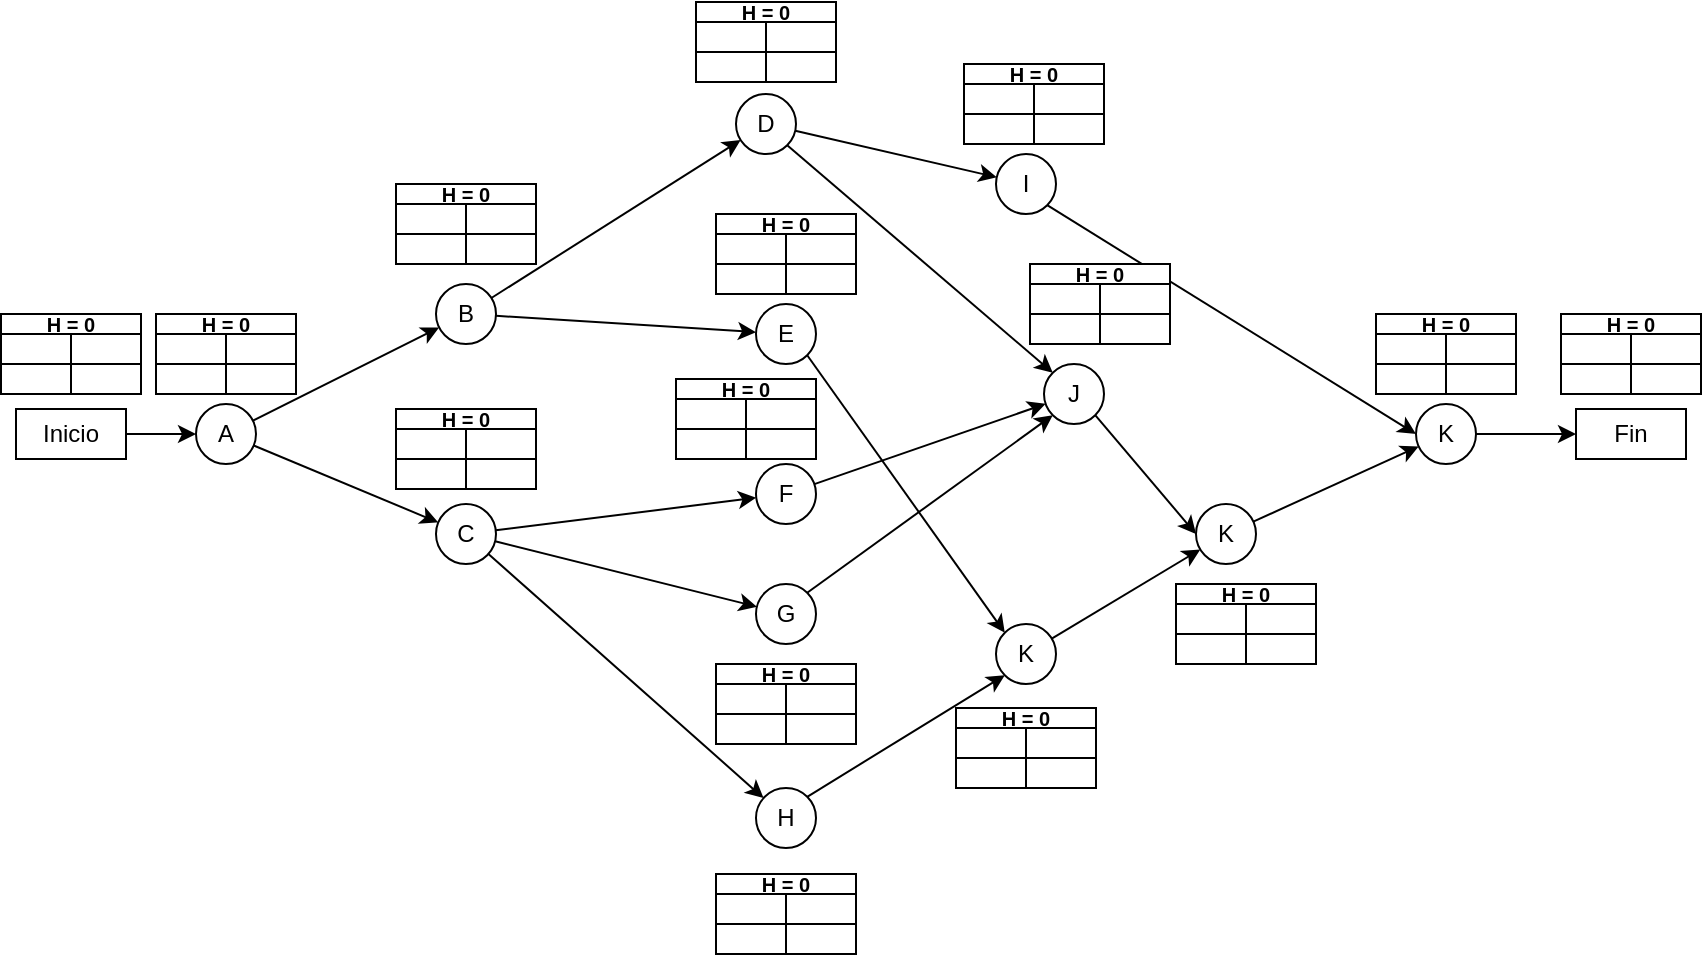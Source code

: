 <mxfile version="17.2.4" type="github">
  <diagram id="voCnp6elKcKqAdhm_QXs" name="Page-1">
    <mxGraphModel dx="1185" dy="635" grid="1" gridSize="10" guides="1" tooltips="1" connect="1" arrows="1" fold="1" page="1" pageScale="1" pageWidth="827" pageHeight="1169" math="0" shadow="0">
      <root>
        <mxCell id="0" />
        <mxCell id="1" parent="0" />
        <mxCell id="SKfT4HgJWaICBLoS1D5a-16" value="" style="edgeStyle=none;rounded=0;orthogonalLoop=1;jettySize=auto;html=1;shadow=0;fillColor=#66FFFF;" edge="1" parent="1" source="SKfT4HgJWaICBLoS1D5a-9" target="SKfT4HgJWaICBLoS1D5a-15">
          <mxGeometry relative="1" as="geometry" />
        </mxCell>
        <mxCell id="SKfT4HgJWaICBLoS1D5a-18" value="" style="edgeStyle=none;rounded=0;orthogonalLoop=1;jettySize=auto;html=1;" edge="1" parent="1" source="SKfT4HgJWaICBLoS1D5a-9" target="SKfT4HgJWaICBLoS1D5a-17">
          <mxGeometry relative="1" as="geometry" />
        </mxCell>
        <mxCell id="SKfT4HgJWaICBLoS1D5a-9" value="A" style="ellipse;whiteSpace=wrap;html=1;aspect=fixed;" vertex="1" parent="1">
          <mxGeometry x="110" y="330" width="30" height="30" as="geometry" />
        </mxCell>
        <mxCell id="SKfT4HgJWaICBLoS1D5a-25" value="" style="edgeStyle=none;rounded=0;orthogonalLoop=1;jettySize=auto;html=1;shadow=0;fillColor=#66FFFF;" edge="1" parent="1" source="SKfT4HgJWaICBLoS1D5a-15" target="SKfT4HgJWaICBLoS1D5a-24">
          <mxGeometry relative="1" as="geometry" />
        </mxCell>
        <mxCell id="SKfT4HgJWaICBLoS1D5a-27" value="" style="edgeStyle=none;rounded=0;orthogonalLoop=1;jettySize=auto;html=1;" edge="1" parent="1" source="SKfT4HgJWaICBLoS1D5a-15" target="SKfT4HgJWaICBLoS1D5a-26">
          <mxGeometry relative="1" as="geometry" />
        </mxCell>
        <mxCell id="SKfT4HgJWaICBLoS1D5a-15" value="B" style="ellipse;whiteSpace=wrap;html=1;aspect=fixed;" vertex="1" parent="1">
          <mxGeometry x="230" y="270" width="30" height="30" as="geometry" />
        </mxCell>
        <mxCell id="SKfT4HgJWaICBLoS1D5a-29" value="" style="edgeStyle=none;rounded=0;orthogonalLoop=1;jettySize=auto;html=1;" edge="1" parent="1" source="SKfT4HgJWaICBLoS1D5a-17" target="SKfT4HgJWaICBLoS1D5a-28">
          <mxGeometry relative="1" as="geometry" />
        </mxCell>
        <mxCell id="SKfT4HgJWaICBLoS1D5a-31" value="" style="edgeStyle=none;rounded=0;orthogonalLoop=1;jettySize=auto;html=1;" edge="1" parent="1" source="SKfT4HgJWaICBLoS1D5a-17" target="SKfT4HgJWaICBLoS1D5a-30">
          <mxGeometry relative="1" as="geometry" />
        </mxCell>
        <mxCell id="SKfT4HgJWaICBLoS1D5a-33" value="" style="edgeStyle=none;rounded=0;orthogonalLoop=1;jettySize=auto;html=1;" edge="1" parent="1" source="SKfT4HgJWaICBLoS1D5a-17" target="SKfT4HgJWaICBLoS1D5a-32">
          <mxGeometry relative="1" as="geometry" />
        </mxCell>
        <mxCell id="SKfT4HgJWaICBLoS1D5a-17" value="C" style="ellipse;whiteSpace=wrap;html=1;aspect=fixed;" vertex="1" parent="1">
          <mxGeometry x="230" y="380" width="30" height="30" as="geometry" />
        </mxCell>
        <mxCell id="SKfT4HgJWaICBLoS1D5a-35" value="" style="edgeStyle=none;rounded=0;orthogonalLoop=1;jettySize=auto;html=1;shadow=0;fillColor=#66FFFF;" edge="1" parent="1" source="SKfT4HgJWaICBLoS1D5a-24" target="SKfT4HgJWaICBLoS1D5a-34">
          <mxGeometry relative="1" as="geometry" />
        </mxCell>
        <mxCell id="SKfT4HgJWaICBLoS1D5a-45" style="edgeStyle=none;rounded=0;orthogonalLoop=1;jettySize=auto;html=1;exitX=1;exitY=1;exitDx=0;exitDy=0;entryX=0;entryY=0;entryDx=0;entryDy=0;" edge="1" parent="1" source="SKfT4HgJWaICBLoS1D5a-24" target="SKfT4HgJWaICBLoS1D5a-37">
          <mxGeometry relative="1" as="geometry" />
        </mxCell>
        <mxCell id="SKfT4HgJWaICBLoS1D5a-24" value="D" style="ellipse;whiteSpace=wrap;html=1;aspect=fixed;" vertex="1" parent="1">
          <mxGeometry x="380" y="175" width="30" height="30" as="geometry" />
        </mxCell>
        <mxCell id="SKfT4HgJWaICBLoS1D5a-46" style="edgeStyle=none;rounded=0;orthogonalLoop=1;jettySize=auto;html=1;exitX=1;exitY=1;exitDx=0;exitDy=0;entryX=0;entryY=0;entryDx=0;entryDy=0;" edge="1" parent="1" source="SKfT4HgJWaICBLoS1D5a-26" target="SKfT4HgJWaICBLoS1D5a-39">
          <mxGeometry relative="1" as="geometry" />
        </mxCell>
        <mxCell id="SKfT4HgJWaICBLoS1D5a-26" value="E" style="ellipse;whiteSpace=wrap;html=1;aspect=fixed;" vertex="1" parent="1">
          <mxGeometry x="390" y="280" width="30" height="30" as="geometry" />
        </mxCell>
        <mxCell id="SKfT4HgJWaICBLoS1D5a-38" value="" style="edgeStyle=none;rounded=0;orthogonalLoop=1;jettySize=auto;html=1;" edge="1" parent="1" source="SKfT4HgJWaICBLoS1D5a-28" target="SKfT4HgJWaICBLoS1D5a-37">
          <mxGeometry relative="1" as="geometry" />
        </mxCell>
        <mxCell id="SKfT4HgJWaICBLoS1D5a-28" value="F" style="ellipse;whiteSpace=wrap;html=1;aspect=fixed;" vertex="1" parent="1">
          <mxGeometry x="390" y="360" width="30" height="30" as="geometry" />
        </mxCell>
        <mxCell id="SKfT4HgJWaICBLoS1D5a-42" style="edgeStyle=none;rounded=0;orthogonalLoop=1;jettySize=auto;html=1;exitX=1;exitY=0;exitDx=0;exitDy=0;entryX=0;entryY=1;entryDx=0;entryDy=0;" edge="1" parent="1" source="SKfT4HgJWaICBLoS1D5a-30" target="SKfT4HgJWaICBLoS1D5a-37">
          <mxGeometry relative="1" as="geometry" />
        </mxCell>
        <mxCell id="SKfT4HgJWaICBLoS1D5a-30" value="G" style="ellipse;whiteSpace=wrap;html=1;aspect=fixed;" vertex="1" parent="1">
          <mxGeometry x="390" y="420" width="30" height="30" as="geometry" />
        </mxCell>
        <mxCell id="SKfT4HgJWaICBLoS1D5a-44" style="edgeStyle=none;rounded=0;orthogonalLoop=1;jettySize=auto;html=1;exitX=1;exitY=0;exitDx=0;exitDy=0;entryX=0;entryY=1;entryDx=0;entryDy=0;" edge="1" parent="1" source="SKfT4HgJWaICBLoS1D5a-32" target="SKfT4HgJWaICBLoS1D5a-39">
          <mxGeometry relative="1" as="geometry" />
        </mxCell>
        <mxCell id="SKfT4HgJWaICBLoS1D5a-32" value="H" style="ellipse;whiteSpace=wrap;html=1;aspect=fixed;" vertex="1" parent="1">
          <mxGeometry x="390" y="522" width="30" height="30" as="geometry" />
        </mxCell>
        <mxCell id="SKfT4HgJWaICBLoS1D5a-52" style="edgeStyle=none;rounded=0;orthogonalLoop=1;jettySize=auto;html=1;exitX=1;exitY=1;exitDx=0;exitDy=0;entryX=0;entryY=0.5;entryDx=0;entryDy=0;shadow=0;fillColor=#66FFFF;" edge="1" parent="1" source="SKfT4HgJWaICBLoS1D5a-34" target="SKfT4HgJWaICBLoS1D5a-49">
          <mxGeometry relative="1" as="geometry" />
        </mxCell>
        <mxCell id="SKfT4HgJWaICBLoS1D5a-34" value="I" style="ellipse;whiteSpace=wrap;html=1;aspect=fixed;" vertex="1" parent="1">
          <mxGeometry x="510" y="205" width="30" height="30" as="geometry" />
        </mxCell>
        <mxCell id="SKfT4HgJWaICBLoS1D5a-51" style="edgeStyle=none;rounded=0;orthogonalLoop=1;jettySize=auto;html=1;exitX=1;exitY=1;exitDx=0;exitDy=0;entryX=0;entryY=0.5;entryDx=0;entryDy=0;" edge="1" parent="1" source="SKfT4HgJWaICBLoS1D5a-37" target="SKfT4HgJWaICBLoS1D5a-47">
          <mxGeometry relative="1" as="geometry" />
        </mxCell>
        <mxCell id="SKfT4HgJWaICBLoS1D5a-37" value="J" style="ellipse;whiteSpace=wrap;html=1;aspect=fixed;" vertex="1" parent="1">
          <mxGeometry x="534" y="310" width="30" height="30" as="geometry" />
        </mxCell>
        <mxCell id="SKfT4HgJWaICBLoS1D5a-48" value="" style="edgeStyle=none;rounded=0;orthogonalLoop=1;jettySize=auto;html=1;" edge="1" parent="1" source="SKfT4HgJWaICBLoS1D5a-39" target="SKfT4HgJWaICBLoS1D5a-47">
          <mxGeometry relative="1" as="geometry" />
        </mxCell>
        <mxCell id="SKfT4HgJWaICBLoS1D5a-39" value="K" style="ellipse;whiteSpace=wrap;html=1;aspect=fixed;" vertex="1" parent="1">
          <mxGeometry x="510" y="440" width="30" height="30" as="geometry" />
        </mxCell>
        <mxCell id="SKfT4HgJWaICBLoS1D5a-50" value="" style="edgeStyle=none;rounded=0;orthogonalLoop=1;jettySize=auto;html=1;" edge="1" parent="1" source="SKfT4HgJWaICBLoS1D5a-47" target="SKfT4HgJWaICBLoS1D5a-49">
          <mxGeometry relative="1" as="geometry" />
        </mxCell>
        <mxCell id="SKfT4HgJWaICBLoS1D5a-47" value="K" style="ellipse;whiteSpace=wrap;html=1;aspect=fixed;" vertex="1" parent="1">
          <mxGeometry x="610" y="380" width="30" height="30" as="geometry" />
        </mxCell>
        <mxCell id="SKfT4HgJWaICBLoS1D5a-167" style="edgeStyle=none;rounded=0;orthogonalLoop=1;jettySize=auto;html=1;exitX=1;exitY=0.5;exitDx=0;exitDy=0;entryX=0;entryY=0.5;entryDx=0;entryDy=0;shadow=0;fontSize=10;strokeColor=#000000;fillColor=#000000;" edge="1" parent="1" source="SKfT4HgJWaICBLoS1D5a-49" target="SKfT4HgJWaICBLoS1D5a-166">
          <mxGeometry relative="1" as="geometry" />
        </mxCell>
        <mxCell id="SKfT4HgJWaICBLoS1D5a-49" value="K" style="ellipse;whiteSpace=wrap;html=1;aspect=fixed;" vertex="1" parent="1">
          <mxGeometry x="720" y="330" width="30" height="30" as="geometry" />
        </mxCell>
        <mxCell id="SKfT4HgJWaICBLoS1D5a-53" value="H = 0" style="shape=table;startSize=10;container=1;collapsible=0;childLayout=tableLayout;fontStyle=1;align=center;fontSize=10;" vertex="1" parent="1">
          <mxGeometry x="12.5" y="285" width="70" height="40" as="geometry" />
        </mxCell>
        <mxCell id="SKfT4HgJWaICBLoS1D5a-54" value="" style="shape=tableRow;horizontal=0;startSize=0;swimlaneHead=0;swimlaneBody=0;top=0;left=0;bottom=0;right=0;collapsible=0;dropTarget=0;fillColor=none;points=[[0,0.5],[1,0.5]];portConstraint=eastwest;" vertex="1" parent="SKfT4HgJWaICBLoS1D5a-53">
          <mxGeometry y="10" width="70" height="15" as="geometry" />
        </mxCell>
        <mxCell id="SKfT4HgJWaICBLoS1D5a-55" value="" style="shape=partialRectangle;html=1;whiteSpace=wrap;connectable=0;fillColor=none;top=0;left=0;bottom=0;right=0;overflow=hidden;" vertex="1" parent="SKfT4HgJWaICBLoS1D5a-54">
          <mxGeometry width="35" height="15" as="geometry">
            <mxRectangle width="35" height="15" as="alternateBounds" />
          </mxGeometry>
        </mxCell>
        <mxCell id="SKfT4HgJWaICBLoS1D5a-56" value="" style="shape=partialRectangle;html=1;whiteSpace=wrap;connectable=0;fillColor=none;top=0;left=0;bottom=0;right=0;overflow=hidden;" vertex="1" parent="SKfT4HgJWaICBLoS1D5a-54">
          <mxGeometry x="35" width="35" height="15" as="geometry">
            <mxRectangle width="35" height="15" as="alternateBounds" />
          </mxGeometry>
        </mxCell>
        <mxCell id="SKfT4HgJWaICBLoS1D5a-62" value="" style="shape=tableRow;horizontal=0;startSize=0;swimlaneHead=0;swimlaneBody=0;top=0;left=0;bottom=0;right=0;collapsible=0;dropTarget=0;fillColor=none;points=[[0,0.5],[1,0.5]];portConstraint=eastwest;" vertex="1" parent="SKfT4HgJWaICBLoS1D5a-53">
          <mxGeometry y="25" width="70" height="15" as="geometry" />
        </mxCell>
        <mxCell id="SKfT4HgJWaICBLoS1D5a-63" value="" style="shape=partialRectangle;html=1;whiteSpace=wrap;connectable=0;fillColor=none;top=0;left=0;bottom=0;right=0;overflow=hidden;" vertex="1" parent="SKfT4HgJWaICBLoS1D5a-62">
          <mxGeometry width="35" height="15" as="geometry">
            <mxRectangle width="35" height="15" as="alternateBounds" />
          </mxGeometry>
        </mxCell>
        <mxCell id="SKfT4HgJWaICBLoS1D5a-64" value="" style="shape=partialRectangle;html=1;whiteSpace=wrap;connectable=0;fillColor=none;top=0;left=0;bottom=0;right=0;overflow=hidden;" vertex="1" parent="SKfT4HgJWaICBLoS1D5a-62">
          <mxGeometry x="35" width="35" height="15" as="geometry">
            <mxRectangle width="35" height="15" as="alternateBounds" />
          </mxGeometry>
        </mxCell>
        <mxCell id="SKfT4HgJWaICBLoS1D5a-67" value="H = 0" style="shape=table;startSize=10;container=1;collapsible=0;childLayout=tableLayout;fontStyle=1;align=center;fontSize=10;" vertex="1" parent="1">
          <mxGeometry x="210" y="220" width="70" height="40" as="geometry" />
        </mxCell>
        <mxCell id="SKfT4HgJWaICBLoS1D5a-68" value="" style="shape=tableRow;horizontal=0;startSize=0;swimlaneHead=0;swimlaneBody=0;top=0;left=0;bottom=0;right=0;collapsible=0;dropTarget=0;fillColor=none;points=[[0,0.5],[1,0.5]];portConstraint=eastwest;" vertex="1" parent="SKfT4HgJWaICBLoS1D5a-67">
          <mxGeometry y="10" width="70" height="15" as="geometry" />
        </mxCell>
        <mxCell id="SKfT4HgJWaICBLoS1D5a-69" value="" style="shape=partialRectangle;html=1;whiteSpace=wrap;connectable=0;fillColor=none;top=0;left=0;bottom=0;right=0;overflow=hidden;" vertex="1" parent="SKfT4HgJWaICBLoS1D5a-68">
          <mxGeometry width="35" height="15" as="geometry">
            <mxRectangle width="35" height="15" as="alternateBounds" />
          </mxGeometry>
        </mxCell>
        <mxCell id="SKfT4HgJWaICBLoS1D5a-70" value="" style="shape=partialRectangle;html=1;whiteSpace=wrap;connectable=0;fillColor=none;top=0;left=0;bottom=0;right=0;overflow=hidden;" vertex="1" parent="SKfT4HgJWaICBLoS1D5a-68">
          <mxGeometry x="35" width="35" height="15" as="geometry">
            <mxRectangle width="35" height="15" as="alternateBounds" />
          </mxGeometry>
        </mxCell>
        <mxCell id="SKfT4HgJWaICBLoS1D5a-71" value="" style="shape=tableRow;horizontal=0;startSize=0;swimlaneHead=0;swimlaneBody=0;top=0;left=0;bottom=0;right=0;collapsible=0;dropTarget=0;fillColor=none;points=[[0,0.5],[1,0.5]];portConstraint=eastwest;" vertex="1" parent="SKfT4HgJWaICBLoS1D5a-67">
          <mxGeometry y="25" width="70" height="15" as="geometry" />
        </mxCell>
        <mxCell id="SKfT4HgJWaICBLoS1D5a-72" value="" style="shape=partialRectangle;html=1;whiteSpace=wrap;connectable=0;fillColor=none;top=0;left=0;bottom=0;right=0;overflow=hidden;" vertex="1" parent="SKfT4HgJWaICBLoS1D5a-71">
          <mxGeometry width="35" height="15" as="geometry">
            <mxRectangle width="35" height="15" as="alternateBounds" />
          </mxGeometry>
        </mxCell>
        <mxCell id="SKfT4HgJWaICBLoS1D5a-73" value="" style="shape=partialRectangle;html=1;whiteSpace=wrap;connectable=0;fillColor=none;top=0;left=0;bottom=0;right=0;overflow=hidden;" vertex="1" parent="SKfT4HgJWaICBLoS1D5a-71">
          <mxGeometry x="35" width="35" height="15" as="geometry">
            <mxRectangle width="35" height="15" as="alternateBounds" />
          </mxGeometry>
        </mxCell>
        <mxCell id="SKfT4HgJWaICBLoS1D5a-74" value="H = 0" style="shape=table;startSize=10;container=1;collapsible=0;childLayout=tableLayout;fontStyle=1;align=center;fontSize=10;" vertex="1" parent="1">
          <mxGeometry x="210" y="332.5" width="70" height="40" as="geometry" />
        </mxCell>
        <mxCell id="SKfT4HgJWaICBLoS1D5a-75" value="" style="shape=tableRow;horizontal=0;startSize=0;swimlaneHead=0;swimlaneBody=0;top=0;left=0;bottom=0;right=0;collapsible=0;dropTarget=0;fillColor=none;points=[[0,0.5],[1,0.5]];portConstraint=eastwest;" vertex="1" parent="SKfT4HgJWaICBLoS1D5a-74">
          <mxGeometry y="10" width="70" height="15" as="geometry" />
        </mxCell>
        <mxCell id="SKfT4HgJWaICBLoS1D5a-76" value="" style="shape=partialRectangle;html=1;whiteSpace=wrap;connectable=0;fillColor=none;top=0;left=0;bottom=0;right=0;overflow=hidden;" vertex="1" parent="SKfT4HgJWaICBLoS1D5a-75">
          <mxGeometry width="35" height="15" as="geometry">
            <mxRectangle width="35" height="15" as="alternateBounds" />
          </mxGeometry>
        </mxCell>
        <mxCell id="SKfT4HgJWaICBLoS1D5a-77" value="" style="shape=partialRectangle;html=1;whiteSpace=wrap;connectable=0;fillColor=none;top=0;left=0;bottom=0;right=0;overflow=hidden;" vertex="1" parent="SKfT4HgJWaICBLoS1D5a-75">
          <mxGeometry x="35" width="35" height="15" as="geometry">
            <mxRectangle width="35" height="15" as="alternateBounds" />
          </mxGeometry>
        </mxCell>
        <mxCell id="SKfT4HgJWaICBLoS1D5a-78" value="" style="shape=tableRow;horizontal=0;startSize=0;swimlaneHead=0;swimlaneBody=0;top=0;left=0;bottom=0;right=0;collapsible=0;dropTarget=0;fillColor=none;points=[[0,0.5],[1,0.5]];portConstraint=eastwest;" vertex="1" parent="SKfT4HgJWaICBLoS1D5a-74">
          <mxGeometry y="25" width="70" height="15" as="geometry" />
        </mxCell>
        <mxCell id="SKfT4HgJWaICBLoS1D5a-79" value="" style="shape=partialRectangle;html=1;whiteSpace=wrap;connectable=0;fillColor=none;top=0;left=0;bottom=0;right=0;overflow=hidden;" vertex="1" parent="SKfT4HgJWaICBLoS1D5a-78">
          <mxGeometry width="35" height="15" as="geometry">
            <mxRectangle width="35" height="15" as="alternateBounds" />
          </mxGeometry>
        </mxCell>
        <mxCell id="SKfT4HgJWaICBLoS1D5a-80" value="" style="shape=partialRectangle;html=1;whiteSpace=wrap;connectable=0;fillColor=none;top=0;left=0;bottom=0;right=0;overflow=hidden;" vertex="1" parent="SKfT4HgJWaICBLoS1D5a-78">
          <mxGeometry x="35" width="35" height="15" as="geometry">
            <mxRectangle width="35" height="15" as="alternateBounds" />
          </mxGeometry>
        </mxCell>
        <mxCell id="SKfT4HgJWaICBLoS1D5a-81" value="H = 0" style="shape=table;startSize=10;container=1;collapsible=0;childLayout=tableLayout;fontStyle=1;align=center;fontSize=10;" vertex="1" parent="1">
          <mxGeometry x="370" y="565" width="70" height="40" as="geometry" />
        </mxCell>
        <mxCell id="SKfT4HgJWaICBLoS1D5a-82" value="" style="shape=tableRow;horizontal=0;startSize=0;swimlaneHead=0;swimlaneBody=0;top=0;left=0;bottom=0;right=0;collapsible=0;dropTarget=0;fillColor=none;points=[[0,0.5],[1,0.5]];portConstraint=eastwest;" vertex="1" parent="SKfT4HgJWaICBLoS1D5a-81">
          <mxGeometry y="10" width="70" height="15" as="geometry" />
        </mxCell>
        <mxCell id="SKfT4HgJWaICBLoS1D5a-83" value="" style="shape=partialRectangle;html=1;whiteSpace=wrap;connectable=0;fillColor=none;top=0;left=0;bottom=0;right=0;overflow=hidden;" vertex="1" parent="SKfT4HgJWaICBLoS1D5a-82">
          <mxGeometry width="35" height="15" as="geometry">
            <mxRectangle width="35" height="15" as="alternateBounds" />
          </mxGeometry>
        </mxCell>
        <mxCell id="SKfT4HgJWaICBLoS1D5a-84" value="" style="shape=partialRectangle;html=1;whiteSpace=wrap;connectable=0;fillColor=none;top=0;left=0;bottom=0;right=0;overflow=hidden;" vertex="1" parent="SKfT4HgJWaICBLoS1D5a-82">
          <mxGeometry x="35" width="35" height="15" as="geometry">
            <mxRectangle width="35" height="15" as="alternateBounds" />
          </mxGeometry>
        </mxCell>
        <mxCell id="SKfT4HgJWaICBLoS1D5a-85" value="" style="shape=tableRow;horizontal=0;startSize=0;swimlaneHead=0;swimlaneBody=0;top=0;left=0;bottom=0;right=0;collapsible=0;dropTarget=0;fillColor=none;points=[[0,0.5],[1,0.5]];portConstraint=eastwest;" vertex="1" parent="SKfT4HgJWaICBLoS1D5a-81">
          <mxGeometry y="25" width="70" height="15" as="geometry" />
        </mxCell>
        <mxCell id="SKfT4HgJWaICBLoS1D5a-86" value="" style="shape=partialRectangle;html=1;whiteSpace=wrap;connectable=0;fillColor=none;top=0;left=0;bottom=0;right=0;overflow=hidden;" vertex="1" parent="SKfT4HgJWaICBLoS1D5a-85">
          <mxGeometry width="35" height="15" as="geometry">
            <mxRectangle width="35" height="15" as="alternateBounds" />
          </mxGeometry>
        </mxCell>
        <mxCell id="SKfT4HgJWaICBLoS1D5a-87" value="" style="shape=partialRectangle;html=1;whiteSpace=wrap;connectable=0;fillColor=none;top=0;left=0;bottom=0;right=0;overflow=hidden;" vertex="1" parent="SKfT4HgJWaICBLoS1D5a-85">
          <mxGeometry x="35" width="35" height="15" as="geometry">
            <mxRectangle width="35" height="15" as="alternateBounds" />
          </mxGeometry>
        </mxCell>
        <mxCell id="SKfT4HgJWaICBLoS1D5a-92" value="H = 0" style="shape=table;startSize=10;container=1;collapsible=0;childLayout=tableLayout;fontStyle=1;align=center;fontSize=10;" vertex="1" parent="1">
          <mxGeometry x="370" y="460" width="70" height="40" as="geometry" />
        </mxCell>
        <mxCell id="SKfT4HgJWaICBLoS1D5a-93" value="" style="shape=tableRow;horizontal=0;startSize=0;swimlaneHead=0;swimlaneBody=0;top=0;left=0;bottom=0;right=0;collapsible=0;dropTarget=0;fillColor=none;points=[[0,0.5],[1,0.5]];portConstraint=eastwest;" vertex="1" parent="SKfT4HgJWaICBLoS1D5a-92">
          <mxGeometry y="10" width="70" height="15" as="geometry" />
        </mxCell>
        <mxCell id="SKfT4HgJWaICBLoS1D5a-94" value="" style="shape=partialRectangle;html=1;whiteSpace=wrap;connectable=0;fillColor=none;top=0;left=0;bottom=0;right=0;overflow=hidden;" vertex="1" parent="SKfT4HgJWaICBLoS1D5a-93">
          <mxGeometry width="35" height="15" as="geometry">
            <mxRectangle width="35" height="15" as="alternateBounds" />
          </mxGeometry>
        </mxCell>
        <mxCell id="SKfT4HgJWaICBLoS1D5a-95" value="" style="shape=partialRectangle;html=1;whiteSpace=wrap;connectable=0;fillColor=none;top=0;left=0;bottom=0;right=0;overflow=hidden;" vertex="1" parent="SKfT4HgJWaICBLoS1D5a-93">
          <mxGeometry x="35" width="35" height="15" as="geometry">
            <mxRectangle width="35" height="15" as="alternateBounds" />
          </mxGeometry>
        </mxCell>
        <mxCell id="SKfT4HgJWaICBLoS1D5a-96" value="" style="shape=tableRow;horizontal=0;startSize=0;swimlaneHead=0;swimlaneBody=0;top=0;left=0;bottom=0;right=0;collapsible=0;dropTarget=0;fillColor=none;points=[[0,0.5],[1,0.5]];portConstraint=eastwest;" vertex="1" parent="SKfT4HgJWaICBLoS1D5a-92">
          <mxGeometry y="25" width="70" height="15" as="geometry" />
        </mxCell>
        <mxCell id="SKfT4HgJWaICBLoS1D5a-97" value="" style="shape=partialRectangle;html=1;whiteSpace=wrap;connectable=0;fillColor=none;top=0;left=0;bottom=0;right=0;overflow=hidden;" vertex="1" parent="SKfT4HgJWaICBLoS1D5a-96">
          <mxGeometry width="35" height="15" as="geometry">
            <mxRectangle width="35" height="15" as="alternateBounds" />
          </mxGeometry>
        </mxCell>
        <mxCell id="SKfT4HgJWaICBLoS1D5a-98" value="" style="shape=partialRectangle;html=1;whiteSpace=wrap;connectable=0;fillColor=none;top=0;left=0;bottom=0;right=0;overflow=hidden;" vertex="1" parent="SKfT4HgJWaICBLoS1D5a-96">
          <mxGeometry x="35" width="35" height="15" as="geometry">
            <mxRectangle width="35" height="15" as="alternateBounds" />
          </mxGeometry>
        </mxCell>
        <mxCell id="SKfT4HgJWaICBLoS1D5a-99" value="H = 0" style="shape=table;startSize=10;container=1;collapsible=0;childLayout=tableLayout;fontStyle=1;align=center;fontSize=10;" vertex="1" parent="1">
          <mxGeometry x="350" y="317.5" width="70" height="40" as="geometry" />
        </mxCell>
        <mxCell id="SKfT4HgJWaICBLoS1D5a-100" value="" style="shape=tableRow;horizontal=0;startSize=0;swimlaneHead=0;swimlaneBody=0;top=0;left=0;bottom=0;right=0;collapsible=0;dropTarget=0;fillColor=none;points=[[0,0.5],[1,0.5]];portConstraint=eastwest;" vertex="1" parent="SKfT4HgJWaICBLoS1D5a-99">
          <mxGeometry y="10" width="70" height="15" as="geometry" />
        </mxCell>
        <mxCell id="SKfT4HgJWaICBLoS1D5a-101" value="" style="shape=partialRectangle;html=1;whiteSpace=wrap;connectable=0;fillColor=none;top=0;left=0;bottom=0;right=0;overflow=hidden;" vertex="1" parent="SKfT4HgJWaICBLoS1D5a-100">
          <mxGeometry width="35" height="15" as="geometry">
            <mxRectangle width="35" height="15" as="alternateBounds" />
          </mxGeometry>
        </mxCell>
        <mxCell id="SKfT4HgJWaICBLoS1D5a-102" value="" style="shape=partialRectangle;html=1;whiteSpace=wrap;connectable=0;fillColor=none;top=0;left=0;bottom=0;right=0;overflow=hidden;" vertex="1" parent="SKfT4HgJWaICBLoS1D5a-100">
          <mxGeometry x="35" width="35" height="15" as="geometry">
            <mxRectangle width="35" height="15" as="alternateBounds" />
          </mxGeometry>
        </mxCell>
        <mxCell id="SKfT4HgJWaICBLoS1D5a-103" value="" style="shape=tableRow;horizontal=0;startSize=0;swimlaneHead=0;swimlaneBody=0;top=0;left=0;bottom=0;right=0;collapsible=0;dropTarget=0;fillColor=none;points=[[0,0.5],[1,0.5]];portConstraint=eastwest;" vertex="1" parent="SKfT4HgJWaICBLoS1D5a-99">
          <mxGeometry y="25" width="70" height="15" as="geometry" />
        </mxCell>
        <mxCell id="SKfT4HgJWaICBLoS1D5a-104" value="" style="shape=partialRectangle;html=1;whiteSpace=wrap;connectable=0;fillColor=none;top=0;left=0;bottom=0;right=0;overflow=hidden;" vertex="1" parent="SKfT4HgJWaICBLoS1D5a-103">
          <mxGeometry width="35" height="15" as="geometry">
            <mxRectangle width="35" height="15" as="alternateBounds" />
          </mxGeometry>
        </mxCell>
        <mxCell id="SKfT4HgJWaICBLoS1D5a-105" value="" style="shape=partialRectangle;html=1;whiteSpace=wrap;connectable=0;fillColor=none;top=0;left=0;bottom=0;right=0;overflow=hidden;" vertex="1" parent="SKfT4HgJWaICBLoS1D5a-103">
          <mxGeometry x="35" width="35" height="15" as="geometry">
            <mxRectangle width="35" height="15" as="alternateBounds" />
          </mxGeometry>
        </mxCell>
        <mxCell id="SKfT4HgJWaICBLoS1D5a-106" value="H = 0" style="shape=table;startSize=10;container=1;collapsible=0;childLayout=tableLayout;fontStyle=1;align=center;fontSize=10;" vertex="1" parent="1">
          <mxGeometry x="360" y="129" width="70" height="40" as="geometry" />
        </mxCell>
        <mxCell id="SKfT4HgJWaICBLoS1D5a-107" value="" style="shape=tableRow;horizontal=0;startSize=0;swimlaneHead=0;swimlaneBody=0;top=0;left=0;bottom=0;right=0;collapsible=0;dropTarget=0;fillColor=none;points=[[0,0.5],[1,0.5]];portConstraint=eastwest;" vertex="1" parent="SKfT4HgJWaICBLoS1D5a-106">
          <mxGeometry y="10" width="70" height="15" as="geometry" />
        </mxCell>
        <mxCell id="SKfT4HgJWaICBLoS1D5a-108" value="" style="shape=partialRectangle;html=1;whiteSpace=wrap;connectable=0;fillColor=none;top=0;left=0;bottom=0;right=0;overflow=hidden;" vertex="1" parent="SKfT4HgJWaICBLoS1D5a-107">
          <mxGeometry width="35" height="15" as="geometry">
            <mxRectangle width="35" height="15" as="alternateBounds" />
          </mxGeometry>
        </mxCell>
        <mxCell id="SKfT4HgJWaICBLoS1D5a-109" value="" style="shape=partialRectangle;html=1;whiteSpace=wrap;connectable=0;fillColor=none;top=0;left=0;bottom=0;right=0;overflow=hidden;" vertex="1" parent="SKfT4HgJWaICBLoS1D5a-107">
          <mxGeometry x="35" width="35" height="15" as="geometry">
            <mxRectangle width="35" height="15" as="alternateBounds" />
          </mxGeometry>
        </mxCell>
        <mxCell id="SKfT4HgJWaICBLoS1D5a-110" value="" style="shape=tableRow;horizontal=0;startSize=0;swimlaneHead=0;swimlaneBody=0;top=0;left=0;bottom=0;right=0;collapsible=0;dropTarget=0;fillColor=none;points=[[0,0.5],[1,0.5]];portConstraint=eastwest;" vertex="1" parent="SKfT4HgJWaICBLoS1D5a-106">
          <mxGeometry y="25" width="70" height="15" as="geometry" />
        </mxCell>
        <mxCell id="SKfT4HgJWaICBLoS1D5a-111" value="" style="shape=partialRectangle;html=1;whiteSpace=wrap;connectable=0;fillColor=none;top=0;left=0;bottom=0;right=0;overflow=hidden;" vertex="1" parent="SKfT4HgJWaICBLoS1D5a-110">
          <mxGeometry width="35" height="15" as="geometry">
            <mxRectangle width="35" height="15" as="alternateBounds" />
          </mxGeometry>
        </mxCell>
        <mxCell id="SKfT4HgJWaICBLoS1D5a-112" value="" style="shape=partialRectangle;html=1;whiteSpace=wrap;connectable=0;fillColor=none;top=0;left=0;bottom=0;right=0;overflow=hidden;" vertex="1" parent="SKfT4HgJWaICBLoS1D5a-110">
          <mxGeometry x="35" width="35" height="15" as="geometry">
            <mxRectangle width="35" height="15" as="alternateBounds" />
          </mxGeometry>
        </mxCell>
        <mxCell id="SKfT4HgJWaICBLoS1D5a-113" value="H = 0" style="shape=table;startSize=10;container=1;collapsible=0;childLayout=tableLayout;fontStyle=1;align=center;fontSize=10;" vertex="1" parent="1">
          <mxGeometry x="370" y="235" width="70" height="40" as="geometry" />
        </mxCell>
        <mxCell id="SKfT4HgJWaICBLoS1D5a-114" value="" style="shape=tableRow;horizontal=0;startSize=0;swimlaneHead=0;swimlaneBody=0;top=0;left=0;bottom=0;right=0;collapsible=0;dropTarget=0;fillColor=none;points=[[0,0.5],[1,0.5]];portConstraint=eastwest;" vertex="1" parent="SKfT4HgJWaICBLoS1D5a-113">
          <mxGeometry y="10" width="70" height="15" as="geometry" />
        </mxCell>
        <mxCell id="SKfT4HgJWaICBLoS1D5a-115" value="" style="shape=partialRectangle;html=1;whiteSpace=wrap;connectable=0;fillColor=none;top=0;left=0;bottom=0;right=0;overflow=hidden;" vertex="1" parent="SKfT4HgJWaICBLoS1D5a-114">
          <mxGeometry width="35" height="15" as="geometry">
            <mxRectangle width="35" height="15" as="alternateBounds" />
          </mxGeometry>
        </mxCell>
        <mxCell id="SKfT4HgJWaICBLoS1D5a-116" value="" style="shape=partialRectangle;html=1;whiteSpace=wrap;connectable=0;fillColor=none;top=0;left=0;bottom=0;right=0;overflow=hidden;" vertex="1" parent="SKfT4HgJWaICBLoS1D5a-114">
          <mxGeometry x="35" width="35" height="15" as="geometry">
            <mxRectangle width="35" height="15" as="alternateBounds" />
          </mxGeometry>
        </mxCell>
        <mxCell id="SKfT4HgJWaICBLoS1D5a-117" value="" style="shape=tableRow;horizontal=0;startSize=0;swimlaneHead=0;swimlaneBody=0;top=0;left=0;bottom=0;right=0;collapsible=0;dropTarget=0;fillColor=none;points=[[0,0.5],[1,0.5]];portConstraint=eastwest;" vertex="1" parent="SKfT4HgJWaICBLoS1D5a-113">
          <mxGeometry y="25" width="70" height="15" as="geometry" />
        </mxCell>
        <mxCell id="SKfT4HgJWaICBLoS1D5a-118" value="" style="shape=partialRectangle;html=1;whiteSpace=wrap;connectable=0;fillColor=none;top=0;left=0;bottom=0;right=0;overflow=hidden;" vertex="1" parent="SKfT4HgJWaICBLoS1D5a-117">
          <mxGeometry width="35" height="15" as="geometry">
            <mxRectangle width="35" height="15" as="alternateBounds" />
          </mxGeometry>
        </mxCell>
        <mxCell id="SKfT4HgJWaICBLoS1D5a-119" value="" style="shape=partialRectangle;html=1;whiteSpace=wrap;connectable=0;fillColor=none;top=0;left=0;bottom=0;right=0;overflow=hidden;" vertex="1" parent="SKfT4HgJWaICBLoS1D5a-117">
          <mxGeometry x="35" width="35" height="15" as="geometry">
            <mxRectangle width="35" height="15" as="alternateBounds" />
          </mxGeometry>
        </mxCell>
        <mxCell id="SKfT4HgJWaICBLoS1D5a-120" value="H = 0" style="shape=table;startSize=10;container=1;collapsible=0;childLayout=tableLayout;fontStyle=1;align=center;fontSize=10;" vertex="1" parent="1">
          <mxGeometry x="494" y="160" width="70" height="40" as="geometry" />
        </mxCell>
        <mxCell id="SKfT4HgJWaICBLoS1D5a-121" value="" style="shape=tableRow;horizontal=0;startSize=0;swimlaneHead=0;swimlaneBody=0;top=0;left=0;bottom=0;right=0;collapsible=0;dropTarget=0;fillColor=none;points=[[0,0.5],[1,0.5]];portConstraint=eastwest;" vertex="1" parent="SKfT4HgJWaICBLoS1D5a-120">
          <mxGeometry y="10" width="70" height="15" as="geometry" />
        </mxCell>
        <mxCell id="SKfT4HgJWaICBLoS1D5a-122" value="" style="shape=partialRectangle;html=1;whiteSpace=wrap;connectable=0;fillColor=none;top=0;left=0;bottom=0;right=0;overflow=hidden;" vertex="1" parent="SKfT4HgJWaICBLoS1D5a-121">
          <mxGeometry width="35" height="15" as="geometry">
            <mxRectangle width="35" height="15" as="alternateBounds" />
          </mxGeometry>
        </mxCell>
        <mxCell id="SKfT4HgJWaICBLoS1D5a-123" value="" style="shape=partialRectangle;html=1;whiteSpace=wrap;connectable=0;fillColor=none;top=0;left=0;bottom=0;right=0;overflow=hidden;" vertex="1" parent="SKfT4HgJWaICBLoS1D5a-121">
          <mxGeometry x="35" width="35" height="15" as="geometry">
            <mxRectangle width="35" height="15" as="alternateBounds" />
          </mxGeometry>
        </mxCell>
        <mxCell id="SKfT4HgJWaICBLoS1D5a-124" value="" style="shape=tableRow;horizontal=0;startSize=0;swimlaneHead=0;swimlaneBody=0;top=0;left=0;bottom=0;right=0;collapsible=0;dropTarget=0;fillColor=none;points=[[0,0.5],[1,0.5]];portConstraint=eastwest;" vertex="1" parent="SKfT4HgJWaICBLoS1D5a-120">
          <mxGeometry y="25" width="70" height="15" as="geometry" />
        </mxCell>
        <mxCell id="SKfT4HgJWaICBLoS1D5a-125" value="" style="shape=partialRectangle;html=1;whiteSpace=wrap;connectable=0;fillColor=none;top=0;left=0;bottom=0;right=0;overflow=hidden;" vertex="1" parent="SKfT4HgJWaICBLoS1D5a-124">
          <mxGeometry width="35" height="15" as="geometry">
            <mxRectangle width="35" height="15" as="alternateBounds" />
          </mxGeometry>
        </mxCell>
        <mxCell id="SKfT4HgJWaICBLoS1D5a-126" value="" style="shape=partialRectangle;html=1;whiteSpace=wrap;connectable=0;fillColor=none;top=0;left=0;bottom=0;right=0;overflow=hidden;" vertex="1" parent="SKfT4HgJWaICBLoS1D5a-124">
          <mxGeometry x="35" width="35" height="15" as="geometry">
            <mxRectangle width="35" height="15" as="alternateBounds" />
          </mxGeometry>
        </mxCell>
        <mxCell id="SKfT4HgJWaICBLoS1D5a-127" value="H = 0" style="shape=table;startSize=10;container=1;collapsible=0;childLayout=tableLayout;fontStyle=1;align=center;fontSize=10;" vertex="1" parent="1">
          <mxGeometry x="527" y="260" width="70" height="40" as="geometry" />
        </mxCell>
        <mxCell id="SKfT4HgJWaICBLoS1D5a-128" value="" style="shape=tableRow;horizontal=0;startSize=0;swimlaneHead=0;swimlaneBody=0;top=0;left=0;bottom=0;right=0;collapsible=0;dropTarget=0;fillColor=none;points=[[0,0.5],[1,0.5]];portConstraint=eastwest;" vertex="1" parent="SKfT4HgJWaICBLoS1D5a-127">
          <mxGeometry y="10" width="70" height="15" as="geometry" />
        </mxCell>
        <mxCell id="SKfT4HgJWaICBLoS1D5a-129" value="" style="shape=partialRectangle;html=1;whiteSpace=wrap;connectable=0;fillColor=none;top=0;left=0;bottom=0;right=0;overflow=hidden;" vertex="1" parent="SKfT4HgJWaICBLoS1D5a-128">
          <mxGeometry width="35" height="15" as="geometry">
            <mxRectangle width="35" height="15" as="alternateBounds" />
          </mxGeometry>
        </mxCell>
        <mxCell id="SKfT4HgJWaICBLoS1D5a-130" value="" style="shape=partialRectangle;html=1;whiteSpace=wrap;connectable=0;fillColor=none;top=0;left=0;bottom=0;right=0;overflow=hidden;" vertex="1" parent="SKfT4HgJWaICBLoS1D5a-128">
          <mxGeometry x="35" width="35" height="15" as="geometry">
            <mxRectangle width="35" height="15" as="alternateBounds" />
          </mxGeometry>
        </mxCell>
        <mxCell id="SKfT4HgJWaICBLoS1D5a-131" value="" style="shape=tableRow;horizontal=0;startSize=0;swimlaneHead=0;swimlaneBody=0;top=0;left=0;bottom=0;right=0;collapsible=0;dropTarget=0;fillColor=none;points=[[0,0.5],[1,0.5]];portConstraint=eastwest;" vertex="1" parent="SKfT4HgJWaICBLoS1D5a-127">
          <mxGeometry y="25" width="70" height="15" as="geometry" />
        </mxCell>
        <mxCell id="SKfT4HgJWaICBLoS1D5a-132" value="" style="shape=partialRectangle;html=1;whiteSpace=wrap;connectable=0;fillColor=none;top=0;left=0;bottom=0;right=0;overflow=hidden;" vertex="1" parent="SKfT4HgJWaICBLoS1D5a-131">
          <mxGeometry width="35" height="15" as="geometry">
            <mxRectangle width="35" height="15" as="alternateBounds" />
          </mxGeometry>
        </mxCell>
        <mxCell id="SKfT4HgJWaICBLoS1D5a-133" value="" style="shape=partialRectangle;html=1;whiteSpace=wrap;connectable=0;fillColor=none;top=0;left=0;bottom=0;right=0;overflow=hidden;" vertex="1" parent="SKfT4HgJWaICBLoS1D5a-131">
          <mxGeometry x="35" width="35" height="15" as="geometry">
            <mxRectangle width="35" height="15" as="alternateBounds" />
          </mxGeometry>
        </mxCell>
        <mxCell id="SKfT4HgJWaICBLoS1D5a-134" value="H = 0" style="shape=table;startSize=10;container=1;collapsible=0;childLayout=tableLayout;fontStyle=1;align=center;fontSize=10;" vertex="1" parent="1">
          <mxGeometry x="490" y="482" width="70" height="40" as="geometry" />
        </mxCell>
        <mxCell id="SKfT4HgJWaICBLoS1D5a-135" value="" style="shape=tableRow;horizontal=0;startSize=0;swimlaneHead=0;swimlaneBody=0;top=0;left=0;bottom=0;right=0;collapsible=0;dropTarget=0;fillColor=none;points=[[0,0.5],[1,0.5]];portConstraint=eastwest;" vertex="1" parent="SKfT4HgJWaICBLoS1D5a-134">
          <mxGeometry y="10" width="70" height="15" as="geometry" />
        </mxCell>
        <mxCell id="SKfT4HgJWaICBLoS1D5a-136" value="" style="shape=partialRectangle;html=1;whiteSpace=wrap;connectable=0;fillColor=none;top=0;left=0;bottom=0;right=0;overflow=hidden;" vertex="1" parent="SKfT4HgJWaICBLoS1D5a-135">
          <mxGeometry width="35" height="15" as="geometry">
            <mxRectangle width="35" height="15" as="alternateBounds" />
          </mxGeometry>
        </mxCell>
        <mxCell id="SKfT4HgJWaICBLoS1D5a-137" value="" style="shape=partialRectangle;html=1;whiteSpace=wrap;connectable=0;fillColor=none;top=0;left=0;bottom=0;right=0;overflow=hidden;" vertex="1" parent="SKfT4HgJWaICBLoS1D5a-135">
          <mxGeometry x="35" width="35" height="15" as="geometry">
            <mxRectangle width="35" height="15" as="alternateBounds" />
          </mxGeometry>
        </mxCell>
        <mxCell id="SKfT4HgJWaICBLoS1D5a-138" value="" style="shape=tableRow;horizontal=0;startSize=0;swimlaneHead=0;swimlaneBody=0;top=0;left=0;bottom=0;right=0;collapsible=0;dropTarget=0;fillColor=none;points=[[0,0.5],[1,0.5]];portConstraint=eastwest;" vertex="1" parent="SKfT4HgJWaICBLoS1D5a-134">
          <mxGeometry y="25" width="70" height="15" as="geometry" />
        </mxCell>
        <mxCell id="SKfT4HgJWaICBLoS1D5a-139" value="" style="shape=partialRectangle;html=1;whiteSpace=wrap;connectable=0;fillColor=none;top=0;left=0;bottom=0;right=0;overflow=hidden;" vertex="1" parent="SKfT4HgJWaICBLoS1D5a-138">
          <mxGeometry width="35" height="15" as="geometry">
            <mxRectangle width="35" height="15" as="alternateBounds" />
          </mxGeometry>
        </mxCell>
        <mxCell id="SKfT4HgJWaICBLoS1D5a-140" value="" style="shape=partialRectangle;html=1;whiteSpace=wrap;connectable=0;fillColor=none;top=0;left=0;bottom=0;right=0;overflow=hidden;" vertex="1" parent="SKfT4HgJWaICBLoS1D5a-138">
          <mxGeometry x="35" width="35" height="15" as="geometry">
            <mxRectangle width="35" height="15" as="alternateBounds" />
          </mxGeometry>
        </mxCell>
        <mxCell id="SKfT4HgJWaICBLoS1D5a-141" value="H = 0" style="shape=table;startSize=10;container=1;collapsible=0;childLayout=tableLayout;fontStyle=1;align=center;fontSize=10;" vertex="1" parent="1">
          <mxGeometry x="600" y="420" width="70" height="40" as="geometry" />
        </mxCell>
        <mxCell id="SKfT4HgJWaICBLoS1D5a-142" value="" style="shape=tableRow;horizontal=0;startSize=0;swimlaneHead=0;swimlaneBody=0;top=0;left=0;bottom=0;right=0;collapsible=0;dropTarget=0;fillColor=none;points=[[0,0.5],[1,0.5]];portConstraint=eastwest;" vertex="1" parent="SKfT4HgJWaICBLoS1D5a-141">
          <mxGeometry y="10" width="70" height="15" as="geometry" />
        </mxCell>
        <mxCell id="SKfT4HgJWaICBLoS1D5a-143" value="" style="shape=partialRectangle;html=1;whiteSpace=wrap;connectable=0;fillColor=none;top=0;left=0;bottom=0;right=0;overflow=hidden;" vertex="1" parent="SKfT4HgJWaICBLoS1D5a-142">
          <mxGeometry width="35" height="15" as="geometry">
            <mxRectangle width="35" height="15" as="alternateBounds" />
          </mxGeometry>
        </mxCell>
        <mxCell id="SKfT4HgJWaICBLoS1D5a-144" value="" style="shape=partialRectangle;html=1;whiteSpace=wrap;connectable=0;fillColor=none;top=0;left=0;bottom=0;right=0;overflow=hidden;" vertex="1" parent="SKfT4HgJWaICBLoS1D5a-142">
          <mxGeometry x="35" width="35" height="15" as="geometry">
            <mxRectangle width="35" height="15" as="alternateBounds" />
          </mxGeometry>
        </mxCell>
        <mxCell id="SKfT4HgJWaICBLoS1D5a-145" value="" style="shape=tableRow;horizontal=0;startSize=0;swimlaneHead=0;swimlaneBody=0;top=0;left=0;bottom=0;right=0;collapsible=0;dropTarget=0;fillColor=none;points=[[0,0.5],[1,0.5]];portConstraint=eastwest;" vertex="1" parent="SKfT4HgJWaICBLoS1D5a-141">
          <mxGeometry y="25" width="70" height="15" as="geometry" />
        </mxCell>
        <mxCell id="SKfT4HgJWaICBLoS1D5a-146" value="" style="shape=partialRectangle;html=1;whiteSpace=wrap;connectable=0;fillColor=none;top=0;left=0;bottom=0;right=0;overflow=hidden;" vertex="1" parent="SKfT4HgJWaICBLoS1D5a-145">
          <mxGeometry width="35" height="15" as="geometry">
            <mxRectangle width="35" height="15" as="alternateBounds" />
          </mxGeometry>
        </mxCell>
        <mxCell id="SKfT4HgJWaICBLoS1D5a-147" value="" style="shape=partialRectangle;html=1;whiteSpace=wrap;connectable=0;fillColor=none;top=0;left=0;bottom=0;right=0;overflow=hidden;" vertex="1" parent="SKfT4HgJWaICBLoS1D5a-145">
          <mxGeometry x="35" width="35" height="15" as="geometry">
            <mxRectangle width="35" height="15" as="alternateBounds" />
          </mxGeometry>
        </mxCell>
        <mxCell id="SKfT4HgJWaICBLoS1D5a-148" value="H = 0" style="shape=table;startSize=10;container=1;collapsible=0;childLayout=tableLayout;fontStyle=1;align=center;fontSize=10;" vertex="1" parent="1">
          <mxGeometry x="700" y="285" width="70" height="40" as="geometry" />
        </mxCell>
        <mxCell id="SKfT4HgJWaICBLoS1D5a-149" value="" style="shape=tableRow;horizontal=0;startSize=0;swimlaneHead=0;swimlaneBody=0;top=0;left=0;bottom=0;right=0;collapsible=0;dropTarget=0;fillColor=none;points=[[0,0.5],[1,0.5]];portConstraint=eastwest;" vertex="1" parent="SKfT4HgJWaICBLoS1D5a-148">
          <mxGeometry y="10" width="70" height="15" as="geometry" />
        </mxCell>
        <mxCell id="SKfT4HgJWaICBLoS1D5a-150" value="" style="shape=partialRectangle;html=1;whiteSpace=wrap;connectable=0;fillColor=none;top=0;left=0;bottom=0;right=0;overflow=hidden;" vertex="1" parent="SKfT4HgJWaICBLoS1D5a-149">
          <mxGeometry width="35" height="15" as="geometry">
            <mxRectangle width="35" height="15" as="alternateBounds" />
          </mxGeometry>
        </mxCell>
        <mxCell id="SKfT4HgJWaICBLoS1D5a-151" value="" style="shape=partialRectangle;html=1;whiteSpace=wrap;connectable=0;fillColor=none;top=0;left=0;bottom=0;right=0;overflow=hidden;" vertex="1" parent="SKfT4HgJWaICBLoS1D5a-149">
          <mxGeometry x="35" width="35" height="15" as="geometry">
            <mxRectangle width="35" height="15" as="alternateBounds" />
          </mxGeometry>
        </mxCell>
        <mxCell id="SKfT4HgJWaICBLoS1D5a-152" value="" style="shape=tableRow;horizontal=0;startSize=0;swimlaneHead=0;swimlaneBody=0;top=0;left=0;bottom=0;right=0;collapsible=0;dropTarget=0;fillColor=none;points=[[0,0.5],[1,0.5]];portConstraint=eastwest;" vertex="1" parent="SKfT4HgJWaICBLoS1D5a-148">
          <mxGeometry y="25" width="70" height="15" as="geometry" />
        </mxCell>
        <mxCell id="SKfT4HgJWaICBLoS1D5a-153" value="" style="shape=partialRectangle;html=1;whiteSpace=wrap;connectable=0;fillColor=none;top=0;left=0;bottom=0;right=0;overflow=hidden;" vertex="1" parent="SKfT4HgJWaICBLoS1D5a-152">
          <mxGeometry width="35" height="15" as="geometry">
            <mxRectangle width="35" height="15" as="alternateBounds" />
          </mxGeometry>
        </mxCell>
        <mxCell id="SKfT4HgJWaICBLoS1D5a-154" value="" style="shape=partialRectangle;html=1;whiteSpace=wrap;connectable=0;fillColor=none;top=0;left=0;bottom=0;right=0;overflow=hidden;" vertex="1" parent="SKfT4HgJWaICBLoS1D5a-152">
          <mxGeometry x="35" width="35" height="15" as="geometry">
            <mxRectangle width="35" height="15" as="alternateBounds" />
          </mxGeometry>
        </mxCell>
        <mxCell id="SKfT4HgJWaICBLoS1D5a-157" style="edgeStyle=none;rounded=0;orthogonalLoop=1;jettySize=auto;html=1;exitX=1;exitY=0.5;exitDx=0;exitDy=0;entryX=0;entryY=0.5;entryDx=0;entryDy=0;shadow=0;fontSize=10;strokeColor=#000000;fillColor=#000000;" edge="1" parent="1" source="SKfT4HgJWaICBLoS1D5a-155" target="SKfT4HgJWaICBLoS1D5a-9">
          <mxGeometry relative="1" as="geometry" />
        </mxCell>
        <mxCell id="SKfT4HgJWaICBLoS1D5a-155" value="Inicio" style="whiteSpace=wrap;html=1;" vertex="1" parent="1">
          <mxGeometry x="20" y="332.5" width="55" height="25" as="geometry" />
        </mxCell>
        <mxCell id="SKfT4HgJWaICBLoS1D5a-158" value="H = 0" style="shape=table;startSize=10;container=1;collapsible=0;childLayout=tableLayout;fontStyle=1;align=center;fontSize=10;" vertex="1" parent="1">
          <mxGeometry x="90" y="285" width="70" height="40" as="geometry" />
        </mxCell>
        <mxCell id="SKfT4HgJWaICBLoS1D5a-159" value="" style="shape=tableRow;horizontal=0;startSize=0;swimlaneHead=0;swimlaneBody=0;top=0;left=0;bottom=0;right=0;collapsible=0;dropTarget=0;fillColor=none;points=[[0,0.5],[1,0.5]];portConstraint=eastwest;" vertex="1" parent="SKfT4HgJWaICBLoS1D5a-158">
          <mxGeometry y="10" width="70" height="15" as="geometry" />
        </mxCell>
        <mxCell id="SKfT4HgJWaICBLoS1D5a-160" value="" style="shape=partialRectangle;html=1;whiteSpace=wrap;connectable=0;fillColor=none;top=0;left=0;bottom=0;right=0;overflow=hidden;" vertex="1" parent="SKfT4HgJWaICBLoS1D5a-159">
          <mxGeometry width="35" height="15" as="geometry">
            <mxRectangle width="35" height="15" as="alternateBounds" />
          </mxGeometry>
        </mxCell>
        <mxCell id="SKfT4HgJWaICBLoS1D5a-161" value="" style="shape=partialRectangle;html=1;whiteSpace=wrap;connectable=0;fillColor=none;top=0;left=0;bottom=0;right=0;overflow=hidden;" vertex="1" parent="SKfT4HgJWaICBLoS1D5a-159">
          <mxGeometry x="35" width="35" height="15" as="geometry">
            <mxRectangle width="35" height="15" as="alternateBounds" />
          </mxGeometry>
        </mxCell>
        <mxCell id="SKfT4HgJWaICBLoS1D5a-162" value="" style="shape=tableRow;horizontal=0;startSize=0;swimlaneHead=0;swimlaneBody=0;top=0;left=0;bottom=0;right=0;collapsible=0;dropTarget=0;fillColor=none;points=[[0,0.5],[1,0.5]];portConstraint=eastwest;" vertex="1" parent="SKfT4HgJWaICBLoS1D5a-158">
          <mxGeometry y="25" width="70" height="15" as="geometry" />
        </mxCell>
        <mxCell id="SKfT4HgJWaICBLoS1D5a-163" value="" style="shape=partialRectangle;html=1;whiteSpace=wrap;connectable=0;fillColor=none;top=0;left=0;bottom=0;right=0;overflow=hidden;" vertex="1" parent="SKfT4HgJWaICBLoS1D5a-162">
          <mxGeometry width="35" height="15" as="geometry">
            <mxRectangle width="35" height="15" as="alternateBounds" />
          </mxGeometry>
        </mxCell>
        <mxCell id="SKfT4HgJWaICBLoS1D5a-164" value="" style="shape=partialRectangle;html=1;whiteSpace=wrap;connectable=0;fillColor=none;top=0;left=0;bottom=0;right=0;overflow=hidden;" vertex="1" parent="SKfT4HgJWaICBLoS1D5a-162">
          <mxGeometry x="35" width="35" height="15" as="geometry">
            <mxRectangle width="35" height="15" as="alternateBounds" />
          </mxGeometry>
        </mxCell>
        <mxCell id="SKfT4HgJWaICBLoS1D5a-166" value="Fin" style="whiteSpace=wrap;html=1;" vertex="1" parent="1">
          <mxGeometry x="800" y="332.5" width="55" height="25" as="geometry" />
        </mxCell>
        <mxCell id="SKfT4HgJWaICBLoS1D5a-168" value="H = 0" style="shape=table;startSize=10;container=1;collapsible=0;childLayout=tableLayout;fontStyle=1;align=center;fontSize=10;" vertex="1" parent="1">
          <mxGeometry x="792.5" y="285" width="70" height="40" as="geometry" />
        </mxCell>
        <mxCell id="SKfT4HgJWaICBLoS1D5a-169" value="" style="shape=tableRow;horizontal=0;startSize=0;swimlaneHead=0;swimlaneBody=0;top=0;left=0;bottom=0;right=0;collapsible=0;dropTarget=0;fillColor=none;points=[[0,0.5],[1,0.5]];portConstraint=eastwest;" vertex="1" parent="SKfT4HgJWaICBLoS1D5a-168">
          <mxGeometry y="10" width="70" height="15" as="geometry" />
        </mxCell>
        <mxCell id="SKfT4HgJWaICBLoS1D5a-170" value="" style="shape=partialRectangle;html=1;whiteSpace=wrap;connectable=0;fillColor=none;top=0;left=0;bottom=0;right=0;overflow=hidden;" vertex="1" parent="SKfT4HgJWaICBLoS1D5a-169">
          <mxGeometry width="35" height="15" as="geometry">
            <mxRectangle width="35" height="15" as="alternateBounds" />
          </mxGeometry>
        </mxCell>
        <mxCell id="SKfT4HgJWaICBLoS1D5a-171" value="" style="shape=partialRectangle;html=1;whiteSpace=wrap;connectable=0;fillColor=none;top=0;left=0;bottom=0;right=0;overflow=hidden;" vertex="1" parent="SKfT4HgJWaICBLoS1D5a-169">
          <mxGeometry x="35" width="35" height="15" as="geometry">
            <mxRectangle width="35" height="15" as="alternateBounds" />
          </mxGeometry>
        </mxCell>
        <mxCell id="SKfT4HgJWaICBLoS1D5a-172" value="" style="shape=tableRow;horizontal=0;startSize=0;swimlaneHead=0;swimlaneBody=0;top=0;left=0;bottom=0;right=0;collapsible=0;dropTarget=0;fillColor=none;points=[[0,0.5],[1,0.5]];portConstraint=eastwest;" vertex="1" parent="SKfT4HgJWaICBLoS1D5a-168">
          <mxGeometry y="25" width="70" height="15" as="geometry" />
        </mxCell>
        <mxCell id="SKfT4HgJWaICBLoS1D5a-173" value="" style="shape=partialRectangle;html=1;whiteSpace=wrap;connectable=0;fillColor=none;top=0;left=0;bottom=0;right=0;overflow=hidden;" vertex="1" parent="SKfT4HgJWaICBLoS1D5a-172">
          <mxGeometry width="35" height="15" as="geometry">
            <mxRectangle width="35" height="15" as="alternateBounds" />
          </mxGeometry>
        </mxCell>
        <mxCell id="SKfT4HgJWaICBLoS1D5a-174" value="" style="shape=partialRectangle;html=1;whiteSpace=wrap;connectable=0;fillColor=none;top=0;left=0;bottom=0;right=0;overflow=hidden;" vertex="1" parent="SKfT4HgJWaICBLoS1D5a-172">
          <mxGeometry x="35" width="35" height="15" as="geometry">
            <mxRectangle width="35" height="15" as="alternateBounds" />
          </mxGeometry>
        </mxCell>
      </root>
    </mxGraphModel>
  </diagram>
</mxfile>
